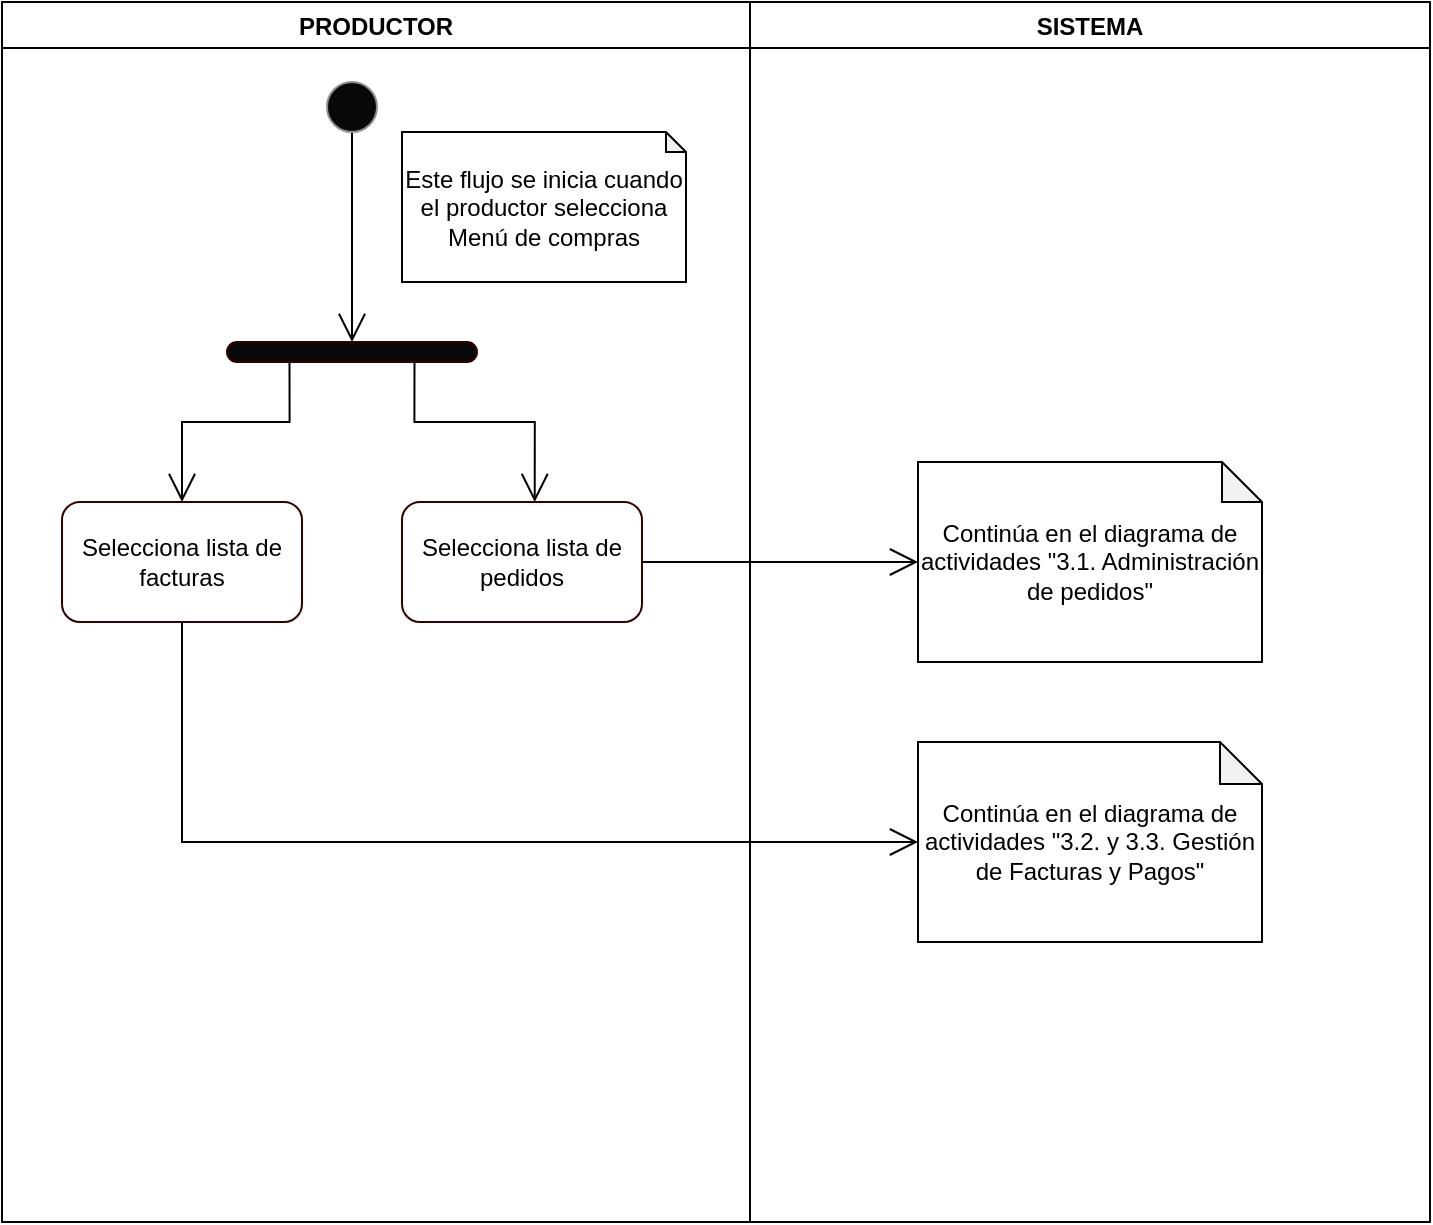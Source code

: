 <mxfile version="13.2.4" type="device"><diagram id="GhrjB7Ys_3LyExJsBIRz" name="Page-1"><mxGraphModel dx="782" dy="6534" grid="1" gridSize="10" guides="1" tooltips="1" connect="1" arrows="1" fold="1" page="1" pageScale="1" pageWidth="827" pageHeight="1169" math="0" shadow="0"><root><mxCell id="0"/><mxCell id="1" parent="0"/><mxCell id="mpp5Yp862WlXNTmVlUe_-2" value="PRODUCTOR" style="swimlane;gradientColor=none;" parent="1" vertex="1"><mxGeometry x="40" y="-5770" width="374" height="610" as="geometry"/></mxCell><mxCell id="mpp5Yp862WlXNTmVlUe_-3" style="edgeStyle=orthogonalEdgeStyle;rounded=0;orthogonalLoop=1;jettySize=auto;html=1;entryX=0.5;entryY=0;entryDx=0;entryDy=0;endSize=12;endArrow=open;endFill=0;" parent="mpp5Yp862WlXNTmVlUe_-2" source="mpp5Yp862WlXNTmVlUe_-4" target="mpp5Yp862WlXNTmVlUe_-5" edge="1"><mxGeometry relative="1" as="geometry"/></mxCell><mxCell id="mpp5Yp862WlXNTmVlUe_-4" value="" style="ellipse;whiteSpace=wrap;html=1;aspect=fixed;strokeColor=#919191;fillColor=#080808;gradientColor=none;" parent="mpp5Yp862WlXNTmVlUe_-2" vertex="1"><mxGeometry x="162.5" y="40" width="25" height="25" as="geometry"/></mxCell><mxCell id="mpp5Yp862WlXNTmVlUe_-5" value="" style="rounded=1;whiteSpace=wrap;html=1;strokeColor=#330000;fillColor=#080808;gradientColor=none;arcSize=50;" parent="mpp5Yp862WlXNTmVlUe_-2" vertex="1"><mxGeometry x="112.5" y="170" width="125" height="10" as="geometry"/></mxCell><mxCell id="mpp5Yp862WlXNTmVlUe_-6" style="edgeStyle=orthogonalEdgeStyle;rounded=0;orthogonalLoop=1;jettySize=auto;html=1;exitX=0.5;exitY=0;exitDx=0;exitDy=0;entryX=0.25;entryY=1;entryDx=0;entryDy=0;endArrow=none;endFill=0;endSize=12;startArrow=open;startFill=0;targetPerimeterSpacing=0;startSize=12;" parent="mpp5Yp862WlXNTmVlUe_-2" source="mpp5Yp862WlXNTmVlUe_-7" target="mpp5Yp862WlXNTmVlUe_-5" edge="1"><mxGeometry relative="1" as="geometry"/></mxCell><mxCell id="mpp5Yp862WlXNTmVlUe_-7" value="Selecciona lista de facturas" style="rounded=1;whiteSpace=wrap;html=1;strokeColor=#330000;fillColor=#FFFFFF;gradientColor=none;" parent="mpp5Yp862WlXNTmVlUe_-2" vertex="1"><mxGeometry x="30" y="250" width="120" height="60" as="geometry"/></mxCell><mxCell id="mpp5Yp862WlXNTmVlUe_-62" style="edgeStyle=orthogonalEdgeStyle;rounded=0;orthogonalLoop=1;jettySize=auto;html=1;exitX=0.553;exitY=0;exitDx=0;exitDy=0;endArrow=none;endFill=0;startArrow=open;startFill=0;sourcePerimeterSpacing=0;startSize=12;entryX=0.75;entryY=1;entryDx=0;entryDy=0;exitPerimeter=0;" parent="mpp5Yp862WlXNTmVlUe_-2" source="mpp5Yp862WlXNTmVlUe_-8" target="mpp5Yp862WlXNTmVlUe_-5" edge="1"><mxGeometry relative="1" as="geometry"><mxPoint x="240" y="190" as="targetPoint"/></mxGeometry></mxCell><mxCell id="mpp5Yp862WlXNTmVlUe_-8" value="Selecciona lista de pedidos" style="rounded=1;whiteSpace=wrap;html=1;strokeColor=#330000;fillColor=#FFFFFF;gradientColor=none;" parent="mpp5Yp862WlXNTmVlUe_-2" vertex="1"><mxGeometry x="200" y="250" width="120" height="60" as="geometry"/></mxCell><mxCell id="YJCuXO5B3Q6nO2Ww1b3q-1" value="Este flujo se inicia cuando el productor selecciona Menú de compras" style="shape=note;whiteSpace=wrap;html=1;backgroundOutline=1;darkOpacity=0.05;size=10;" vertex="1" parent="mpp5Yp862WlXNTmVlUe_-2"><mxGeometry x="200" y="65" width="142" height="75" as="geometry"/></mxCell><mxCell id="mpp5Yp862WlXNTmVlUe_-38" value="SISTEMA" style="swimlane;gradientColor=none;" parent="1" vertex="1"><mxGeometry x="414" y="-5770" width="340" height="610" as="geometry"/></mxCell><mxCell id="mpp5Yp862WlXNTmVlUe_-76" value="Continúa en el diagrama de actividades &quot;3.1. Administración de pedidos&quot;" style="shape=note;whiteSpace=wrap;html=1;backgroundOutline=1;darkOpacity=0.05;size=20;" parent="mpp5Yp862WlXNTmVlUe_-38" vertex="1"><mxGeometry x="84" y="230" width="172" height="100" as="geometry"/></mxCell><mxCell id="mpp5Yp862WlXNTmVlUe_-75" value="Continúa en el diagrama de actividades &quot;3.2. y 3.3. Gestión de Facturas y Pagos&quot;" style="shape=note;whiteSpace=wrap;html=1;backgroundOutline=1;darkOpacity=0.05;size=21;" parent="mpp5Yp862WlXNTmVlUe_-38" vertex="1"><mxGeometry x="84" y="370" width="172" height="100" as="geometry"/></mxCell><mxCell id="mpp5Yp862WlXNTmVlUe_-86" style="edgeStyle=orthogonalEdgeStyle;rounded=0;orthogonalLoop=1;jettySize=auto;html=1;startArrow=open;startFill=0;startSize=12;sourcePerimeterSpacing=0;endArrow=none;endFill=0;" parent="1" source="mpp5Yp862WlXNTmVlUe_-75" target="mpp5Yp862WlXNTmVlUe_-7" edge="1"><mxGeometry relative="1" as="geometry"/></mxCell><mxCell id="mpp5Yp862WlXNTmVlUe_-88" style="edgeStyle=orthogonalEdgeStyle;rounded=0;orthogonalLoop=1;jettySize=auto;html=1;entryX=1;entryY=0.5;entryDx=0;entryDy=0;startArrow=open;startFill=0;startSize=12;sourcePerimeterSpacing=0;endArrow=none;endFill=0;" parent="1" source="mpp5Yp862WlXNTmVlUe_-76" target="mpp5Yp862WlXNTmVlUe_-8" edge="1"><mxGeometry relative="1" as="geometry"><mxPoint x="487.5" y="-5490" as="targetPoint"/><Array as="points"/></mxGeometry></mxCell></root></mxGraphModel></diagram></mxfile>